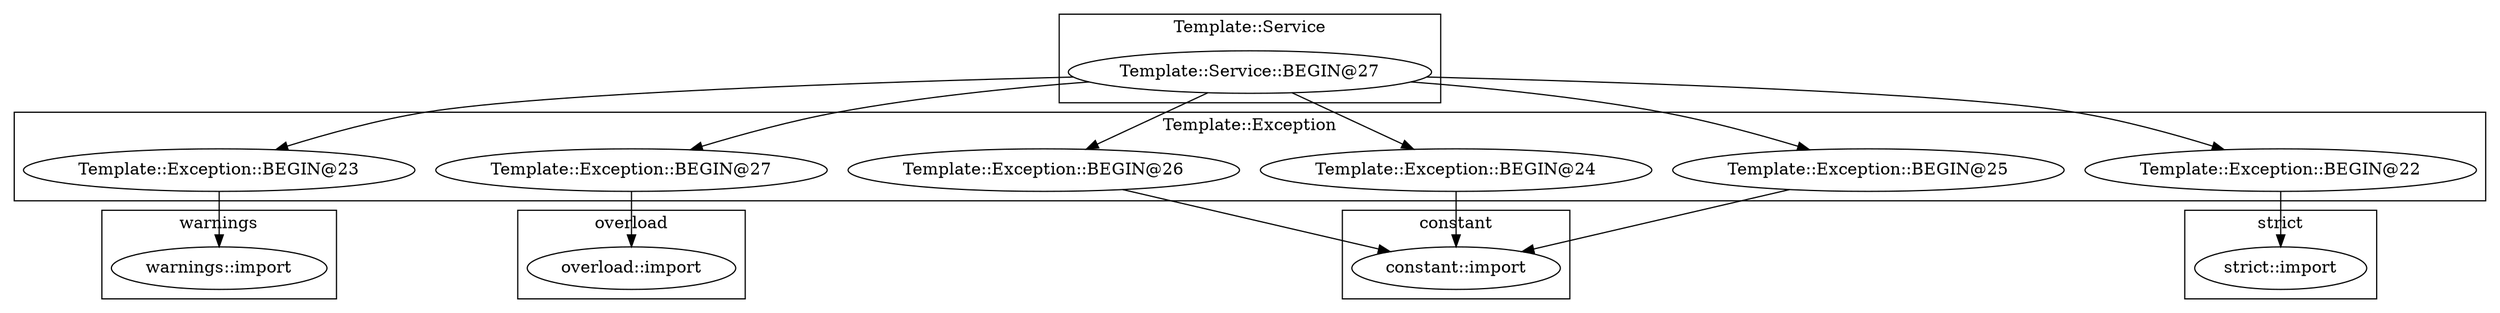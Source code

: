 digraph {
graph [overlap=false]
subgraph cluster_constant {
	label="constant";
	"constant::import";
}
subgraph cluster_warnings {
	label="warnings";
	"warnings::import";
}
subgraph cluster_Template_Exception {
	label="Template::Exception";
	"Template::Exception::BEGIN@23";
	"Template::Exception::BEGIN@27";
	"Template::Exception::BEGIN@26";
	"Template::Exception::BEGIN@25";
	"Template::Exception::BEGIN@22";
	"Template::Exception::BEGIN@24";
}
subgraph cluster_overload {
	label="overload";
	"overload::import";
}
subgraph cluster_Template_Service {
	label="Template::Service";
	"Template::Service::BEGIN@27";
}
subgraph cluster_strict {
	label="strict";
	"strict::import";
}
"Template::Service::BEGIN@27" -> "Template::Exception::BEGIN@24";
"Template::Exception::BEGIN@27" -> "overload::import";
"Template::Service::BEGIN@27" -> "Template::Exception::BEGIN@22";
"Template::Exception::BEGIN@24" -> "constant::import";
"Template::Exception::BEGIN@25" -> "constant::import";
"Template::Exception::BEGIN@26" -> "constant::import";
"Template::Exception::BEGIN@22" -> "strict::import";
"Template::Service::BEGIN@27" -> "Template::Exception::BEGIN@26";
"Template::Exception::BEGIN@23" -> "warnings::import";
"Template::Service::BEGIN@27" -> "Template::Exception::BEGIN@25";
"Template::Service::BEGIN@27" -> "Template::Exception::BEGIN@23";
"Template::Service::BEGIN@27" -> "Template::Exception::BEGIN@27";
}
